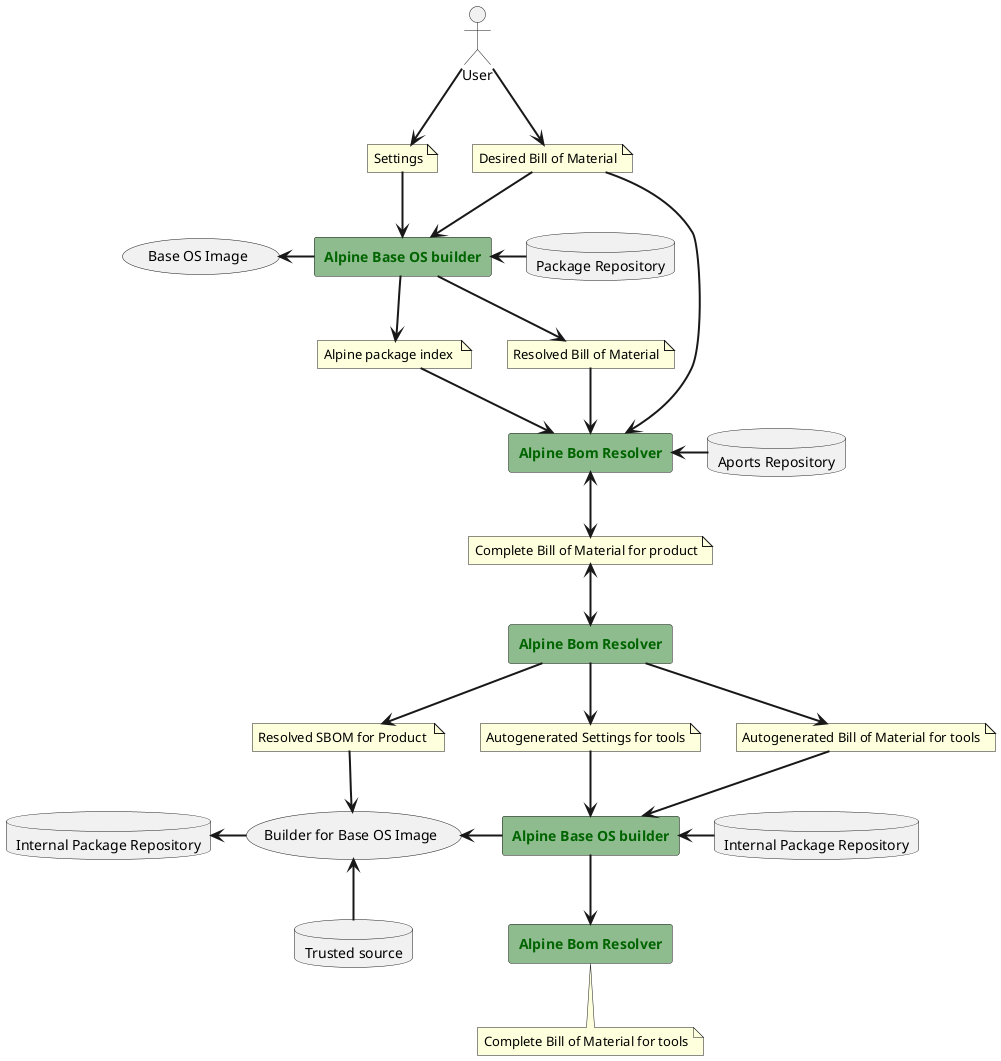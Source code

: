 @startuml

skinparam rectangle {
	BackgroundColor DarkSeaGreen
	FontStyle Bold
	FontColor DarkGreen
}

:User: as developer
rectangle "Alpine Bom Resolver"  as tool_resolver
rectangle "Alpine Bom Resolver"  as post_tool_resolver
rectangle "Alpine Base OS builder"  as builder
rectangle "Alpine Bom Resolver"  as resolver
rectangle "Alpine Base OS builder"  as tool_builder


database "Package Repository"  as apkindex
database "Internal Package Repository"  as tool_apkindex
database "Internal Package Repository"  as internal_apkindex
database "Aports Repository"  as aports
database "Trusted source"  as src

(Base OS Image) as container_image
(Builder for Base OS Image) as tool_container_image

note as setting
	Settings
end note

note as tool_setting
	Autogenerated Settings for tools
end note

note as desired
        Desired Bill of Material
end note

note as tool_desired
        Autogenerated Bill of Material for tools
end note

note as resolved
        Resolved Bill of Material
end note

note as complete
        Complete Bill of Material for product
end note

note as tool_complete
        Complete Bill of Material for tools
end note

note as apk_tar
        Alpine package index 
end note

note as presolved
        Resolved SBOM for Product 
end note

setting =down=> builder
desired =down=> builder


developer =down=> desired
developer =down=> setting
builder =left=> container_image
builder <=right= apkindex
builder =down=> resolved
builder =down=> apk_tar
resolved  =down=> resolver
apk_tar  =down=> resolver
desired =down=>  resolver
resolver <=right= aports
resolver <=down=> complete
complete <=down=> tool_resolver
tool_resolver =down=> tool_desired
tool_resolver =down=> tool_setting
tool_resolver =down=> presolved
presolved =down=> tool_container_image

tool_setting =down=> tool_builder
tool_desired =down=> tool_builder
tool_builder =left=> tool_container_image
tool_builder <=right= tool_apkindex
tool_container_image =left=> internal_apkindex
src =up=> tool_container_image
tool_builder =down=> post_tool_resolver
post_tool_resolver  =down=> tool_complete
@enduml
